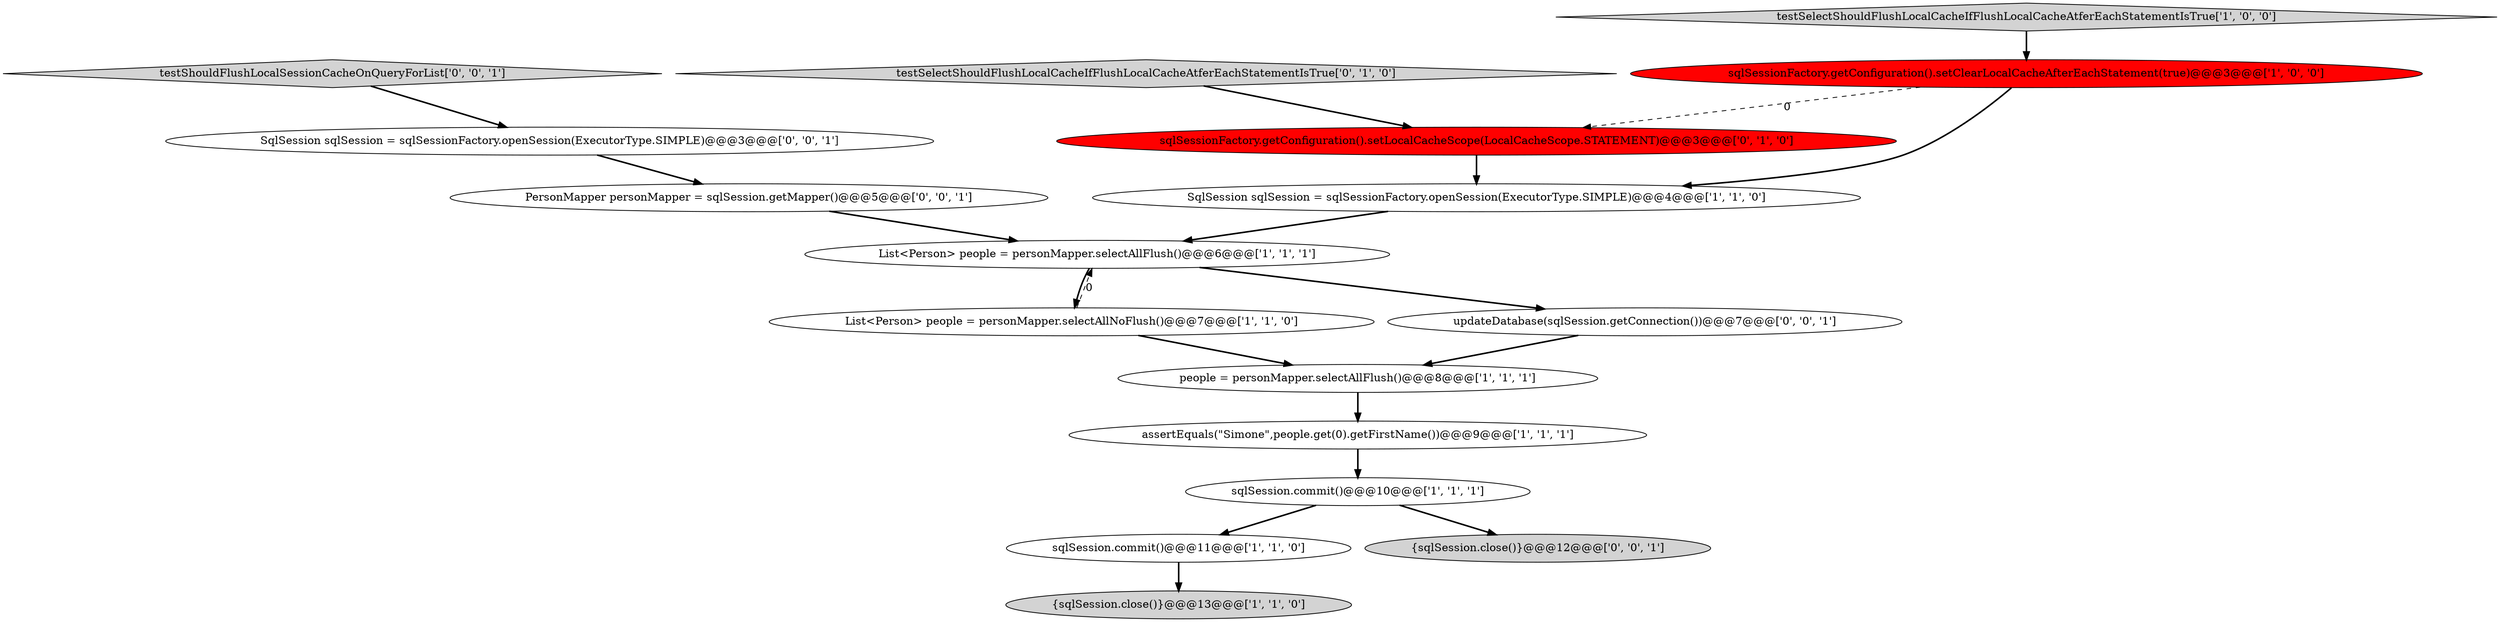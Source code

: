 digraph {
0 [style = filled, label = "sqlSessionFactory.getConfiguration().setClearLocalCacheAfterEachStatement(true)@@@3@@@['1', '0', '0']", fillcolor = red, shape = ellipse image = "AAA1AAABBB1BBB"];
3 [style = filled, label = "SqlSession sqlSession = sqlSessionFactory.openSession(ExecutorType.SIMPLE)@@@4@@@['1', '1', '0']", fillcolor = white, shape = ellipse image = "AAA0AAABBB1BBB"];
2 [style = filled, label = "testSelectShouldFlushLocalCacheIfFlushLocalCacheAtferEachStatementIsTrue['1', '0', '0']", fillcolor = lightgray, shape = diamond image = "AAA0AAABBB1BBB"];
7 [style = filled, label = "people = personMapper.selectAllFlush()@@@8@@@['1', '1', '1']", fillcolor = white, shape = ellipse image = "AAA0AAABBB1BBB"];
8 [style = filled, label = "List<Person> people = personMapper.selectAllNoFlush()@@@7@@@['1', '1', '0']", fillcolor = white, shape = ellipse image = "AAA0AAABBB1BBB"];
6 [style = filled, label = "{sqlSession.close()}@@@13@@@['1', '1', '0']", fillcolor = lightgray, shape = ellipse image = "AAA0AAABBB1BBB"];
15 [style = filled, label = "updateDatabase(sqlSession.getConnection())@@@7@@@['0', '0', '1']", fillcolor = white, shape = ellipse image = "AAA0AAABBB3BBB"];
11 [style = filled, label = "sqlSessionFactory.getConfiguration().setLocalCacheScope(LocalCacheScope.STATEMENT)@@@3@@@['0', '1', '0']", fillcolor = red, shape = ellipse image = "AAA1AAABBB2BBB"];
9 [style = filled, label = "assertEquals(\"Simone\",people.get(0).getFirstName())@@@9@@@['1', '1', '1']", fillcolor = white, shape = ellipse image = "AAA0AAABBB1BBB"];
12 [style = filled, label = "PersonMapper personMapper = sqlSession.getMapper()@@@5@@@['0', '0', '1']", fillcolor = white, shape = ellipse image = "AAA0AAABBB3BBB"];
5 [style = filled, label = "sqlSession.commit()@@@11@@@['1', '1', '0']", fillcolor = white, shape = ellipse image = "AAA0AAABBB1BBB"];
4 [style = filled, label = "sqlSession.commit()@@@10@@@['1', '1', '1']", fillcolor = white, shape = ellipse image = "AAA0AAABBB1BBB"];
16 [style = filled, label = "testShouldFlushLocalSessionCacheOnQueryForList['0', '0', '1']", fillcolor = lightgray, shape = diamond image = "AAA0AAABBB3BBB"];
14 [style = filled, label = "SqlSession sqlSession = sqlSessionFactory.openSession(ExecutorType.SIMPLE)@@@3@@@['0', '0', '1']", fillcolor = white, shape = ellipse image = "AAA0AAABBB3BBB"];
1 [style = filled, label = "List<Person> people = personMapper.selectAllFlush()@@@6@@@['1', '1', '1']", fillcolor = white, shape = ellipse image = "AAA0AAABBB1BBB"];
10 [style = filled, label = "testSelectShouldFlushLocalCacheIfFlushLocalCacheAtferEachStatementIsTrue['0', '1', '0']", fillcolor = lightgray, shape = diamond image = "AAA0AAABBB2BBB"];
13 [style = filled, label = "{sqlSession.close()}@@@12@@@['0', '0', '1']", fillcolor = lightgray, shape = ellipse image = "AAA0AAABBB3BBB"];
7->9 [style = bold, label=""];
0->3 [style = bold, label=""];
16->14 [style = bold, label=""];
2->0 [style = bold, label=""];
0->11 [style = dashed, label="0"];
1->8 [style = bold, label=""];
5->6 [style = bold, label=""];
15->7 [style = bold, label=""];
3->1 [style = bold, label=""];
9->4 [style = bold, label=""];
11->3 [style = bold, label=""];
12->1 [style = bold, label=""];
8->1 [style = dashed, label="0"];
4->5 [style = bold, label=""];
14->12 [style = bold, label=""];
1->15 [style = bold, label=""];
8->7 [style = bold, label=""];
4->13 [style = bold, label=""];
10->11 [style = bold, label=""];
}
